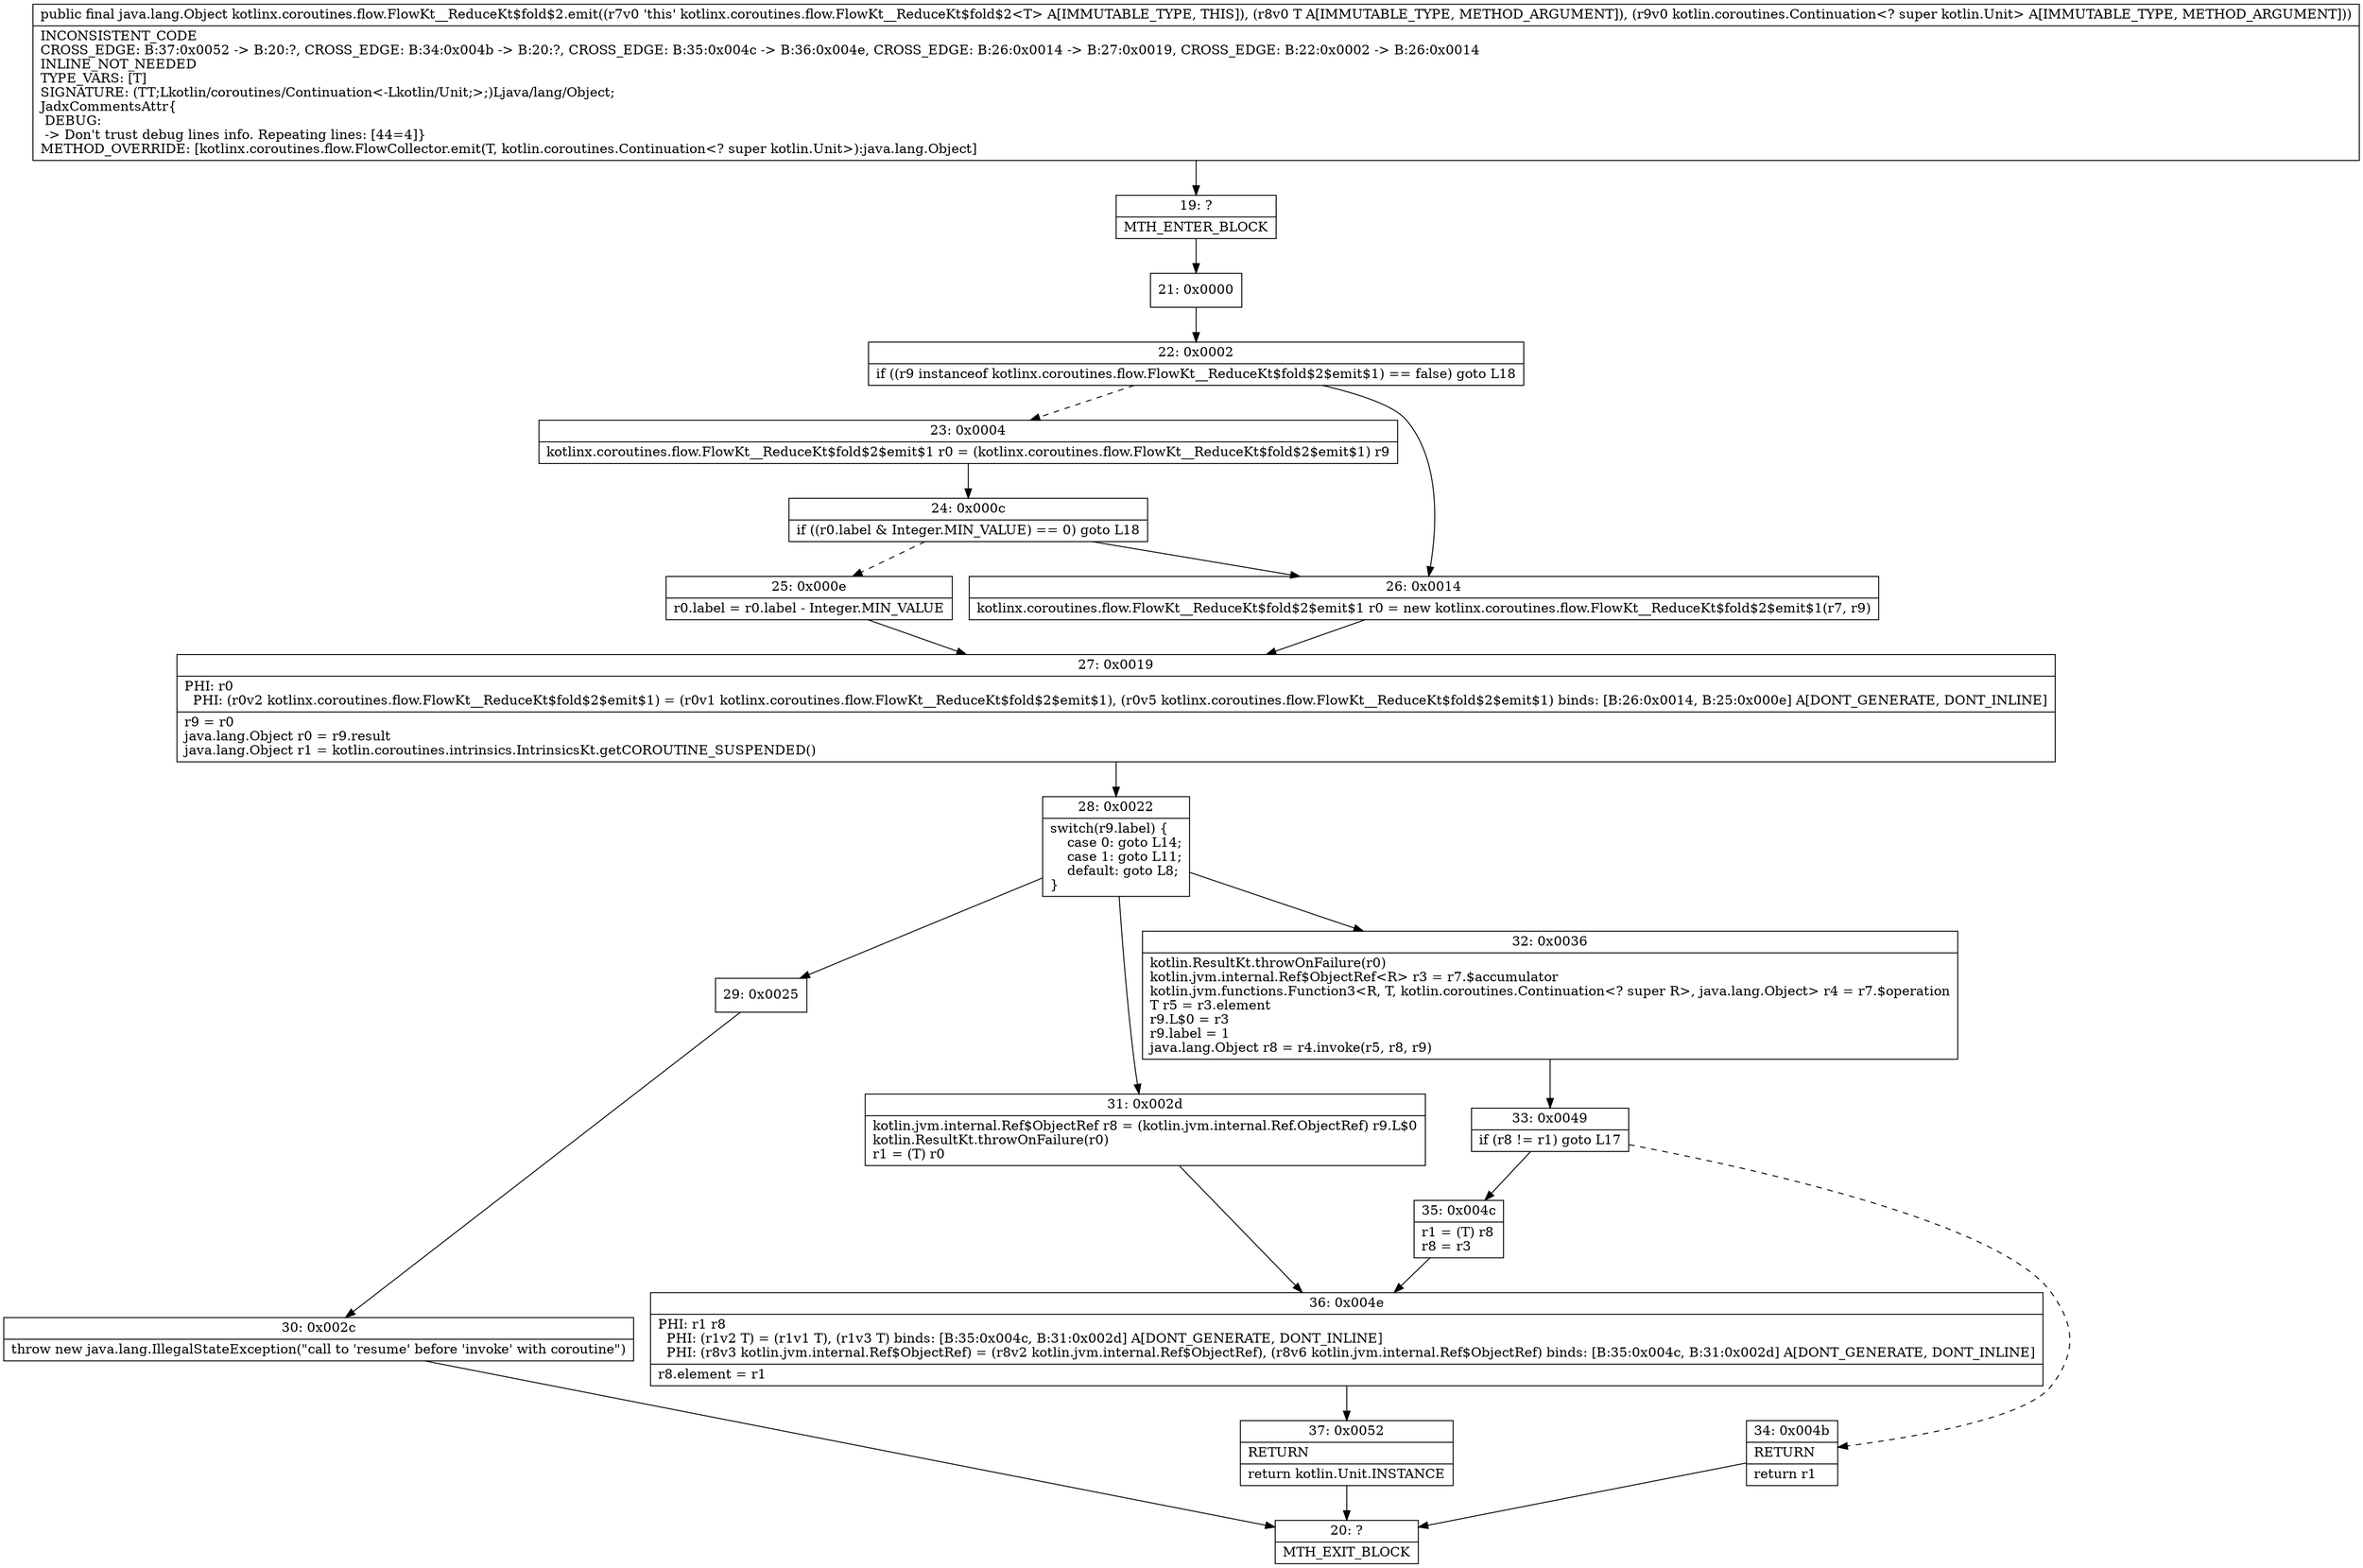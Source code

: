 digraph "CFG forkotlinx.coroutines.flow.FlowKt__ReduceKt$fold$2.emit(Ljava\/lang\/Object;Lkotlin\/coroutines\/Continuation;)Ljava\/lang\/Object;" {
Node_19 [shape=record,label="{19\:\ ?|MTH_ENTER_BLOCK\l}"];
Node_21 [shape=record,label="{21\:\ 0x0000}"];
Node_22 [shape=record,label="{22\:\ 0x0002|if ((r9 instanceof kotlinx.coroutines.flow.FlowKt__ReduceKt$fold$2$emit$1) == false) goto L18\l}"];
Node_23 [shape=record,label="{23\:\ 0x0004|kotlinx.coroutines.flow.FlowKt__ReduceKt$fold$2$emit$1 r0 = (kotlinx.coroutines.flow.FlowKt__ReduceKt$fold$2$emit$1) r9\l}"];
Node_24 [shape=record,label="{24\:\ 0x000c|if ((r0.label & Integer.MIN_VALUE) == 0) goto L18\l}"];
Node_25 [shape=record,label="{25\:\ 0x000e|r0.label = r0.label \- Integer.MIN_VALUE\l}"];
Node_27 [shape=record,label="{27\:\ 0x0019|PHI: r0 \l  PHI: (r0v2 kotlinx.coroutines.flow.FlowKt__ReduceKt$fold$2$emit$1) = (r0v1 kotlinx.coroutines.flow.FlowKt__ReduceKt$fold$2$emit$1), (r0v5 kotlinx.coroutines.flow.FlowKt__ReduceKt$fold$2$emit$1) binds: [B:26:0x0014, B:25:0x000e] A[DONT_GENERATE, DONT_INLINE]\l|r9 = r0\ljava.lang.Object r0 = r9.result\ljava.lang.Object r1 = kotlin.coroutines.intrinsics.IntrinsicsKt.getCOROUTINE_SUSPENDED()\l}"];
Node_28 [shape=record,label="{28\:\ 0x0022|switch(r9.label) \{\l    case 0: goto L14;\l    case 1: goto L11;\l    default: goto L8;\l\}\l}"];
Node_29 [shape=record,label="{29\:\ 0x0025}"];
Node_30 [shape=record,label="{30\:\ 0x002c|throw new java.lang.IllegalStateException(\"call to 'resume' before 'invoke' with coroutine\")\l}"];
Node_20 [shape=record,label="{20\:\ ?|MTH_EXIT_BLOCK\l}"];
Node_31 [shape=record,label="{31\:\ 0x002d|kotlin.jvm.internal.Ref$ObjectRef r8 = (kotlin.jvm.internal.Ref.ObjectRef) r9.L$0\lkotlin.ResultKt.throwOnFailure(r0)\lr1 = (T) r0\l}"];
Node_36 [shape=record,label="{36\:\ 0x004e|PHI: r1 r8 \l  PHI: (r1v2 T) = (r1v1 T), (r1v3 T) binds: [B:35:0x004c, B:31:0x002d] A[DONT_GENERATE, DONT_INLINE]\l  PHI: (r8v3 kotlin.jvm.internal.Ref$ObjectRef) = (r8v2 kotlin.jvm.internal.Ref$ObjectRef), (r8v6 kotlin.jvm.internal.Ref$ObjectRef) binds: [B:35:0x004c, B:31:0x002d] A[DONT_GENERATE, DONT_INLINE]\l|r8.element = r1\l}"];
Node_37 [shape=record,label="{37\:\ 0x0052|RETURN\l|return kotlin.Unit.INSTANCE\l}"];
Node_32 [shape=record,label="{32\:\ 0x0036|kotlin.ResultKt.throwOnFailure(r0)\lkotlin.jvm.internal.Ref$ObjectRef\<R\> r3 = r7.$accumulator\lkotlin.jvm.functions.Function3\<R, T, kotlin.coroutines.Continuation\<? super R\>, java.lang.Object\> r4 = r7.$operation\lT r5 = r3.element\lr9.L$0 = r3\lr9.label = 1\ljava.lang.Object r8 = r4.invoke(r5, r8, r9)\l}"];
Node_33 [shape=record,label="{33\:\ 0x0049|if (r8 != r1) goto L17\l}"];
Node_34 [shape=record,label="{34\:\ 0x004b|RETURN\l|return r1\l}"];
Node_35 [shape=record,label="{35\:\ 0x004c|r1 = (T) r8\lr8 = r3\l}"];
Node_26 [shape=record,label="{26\:\ 0x0014|kotlinx.coroutines.flow.FlowKt__ReduceKt$fold$2$emit$1 r0 = new kotlinx.coroutines.flow.FlowKt__ReduceKt$fold$2$emit$1(r7, r9)\l}"];
MethodNode[shape=record,label="{public final java.lang.Object kotlinx.coroutines.flow.FlowKt__ReduceKt$fold$2.emit((r7v0 'this' kotlinx.coroutines.flow.FlowKt__ReduceKt$fold$2\<T\> A[IMMUTABLE_TYPE, THIS]), (r8v0 T A[IMMUTABLE_TYPE, METHOD_ARGUMENT]), (r9v0 kotlin.coroutines.Continuation\<? super kotlin.Unit\> A[IMMUTABLE_TYPE, METHOD_ARGUMENT]))  | INCONSISTENT_CODE\lCROSS_EDGE: B:37:0x0052 \-\> B:20:?, CROSS_EDGE: B:34:0x004b \-\> B:20:?, CROSS_EDGE: B:35:0x004c \-\> B:36:0x004e, CROSS_EDGE: B:26:0x0014 \-\> B:27:0x0019, CROSS_EDGE: B:22:0x0002 \-\> B:26:0x0014\lINLINE_NOT_NEEDED\lTYPE_VARS: [T]\lSIGNATURE: (TT;Lkotlin\/coroutines\/Continuation\<\-Lkotlin\/Unit;\>;)Ljava\/lang\/Object;\lJadxCommentsAttr\{\l DEBUG: \l \-\> Don't trust debug lines info. Repeating lines: [44=4]\}\lMETHOD_OVERRIDE: [kotlinx.coroutines.flow.FlowCollector.emit(T, kotlin.coroutines.Continuation\<? super kotlin.Unit\>):java.lang.Object]\l}"];
MethodNode -> Node_19;Node_19 -> Node_21;
Node_21 -> Node_22;
Node_22 -> Node_23[style=dashed];
Node_22 -> Node_26;
Node_23 -> Node_24;
Node_24 -> Node_25[style=dashed];
Node_24 -> Node_26;
Node_25 -> Node_27;
Node_27 -> Node_28;
Node_28 -> Node_29;
Node_28 -> Node_31;
Node_28 -> Node_32;
Node_29 -> Node_30;
Node_30 -> Node_20;
Node_31 -> Node_36;
Node_36 -> Node_37;
Node_37 -> Node_20;
Node_32 -> Node_33;
Node_33 -> Node_34[style=dashed];
Node_33 -> Node_35;
Node_34 -> Node_20;
Node_35 -> Node_36;
Node_26 -> Node_27;
}

